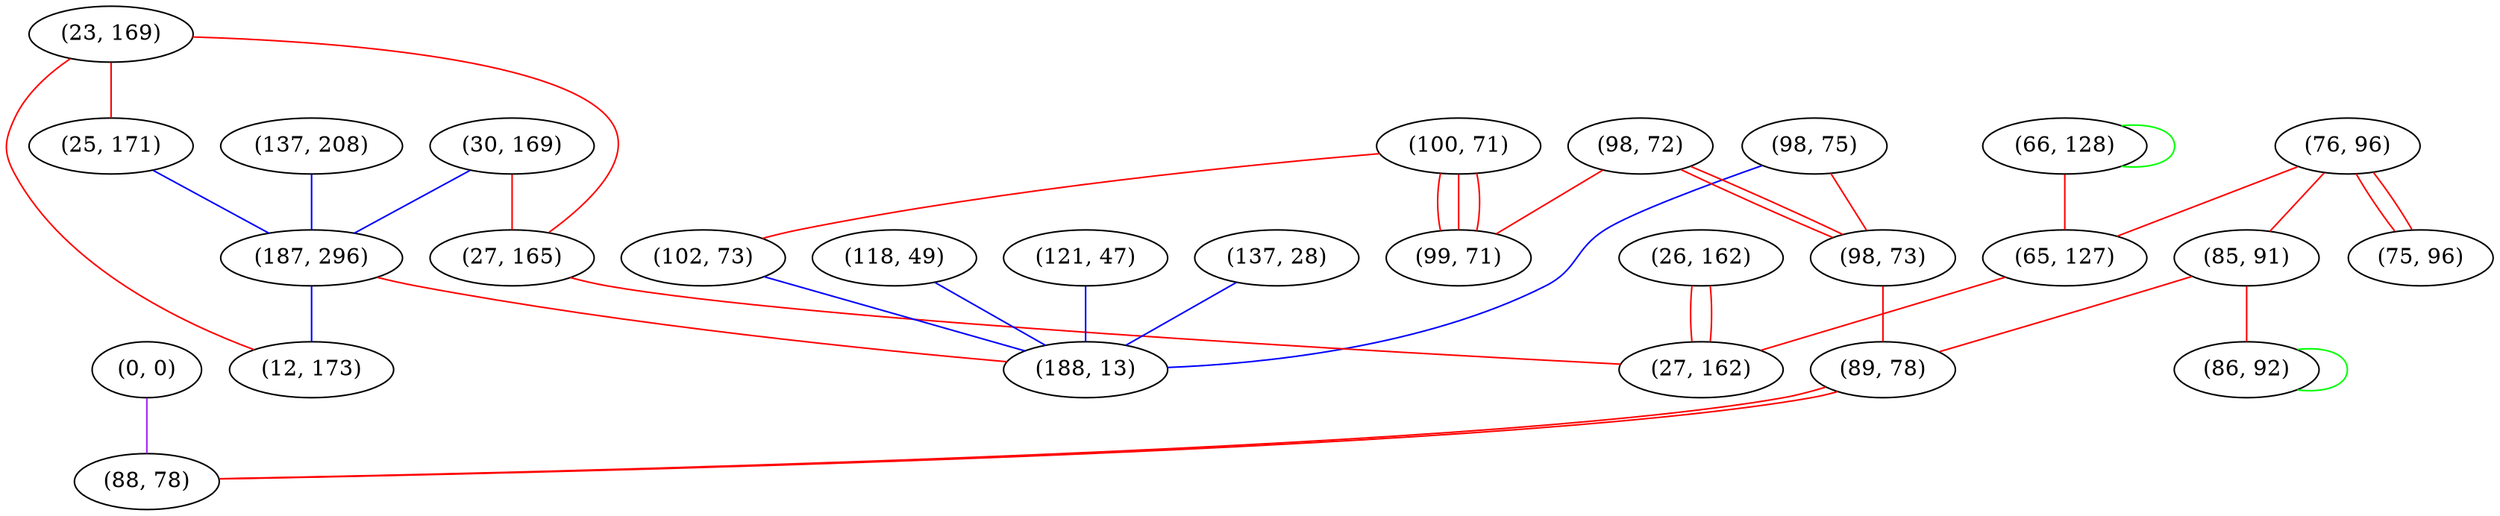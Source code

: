 graph "" {
"(76, 96)";
"(30, 169)";
"(98, 75)";
"(23, 169)";
"(137, 208)";
"(27, 165)";
"(100, 71)";
"(25, 171)";
"(85, 91)";
"(98, 72)";
"(137, 28)";
"(66, 128)";
"(121, 47)";
"(187, 296)";
"(99, 71)";
"(118, 49)";
"(65, 127)";
"(0, 0)";
"(98, 73)";
"(12, 173)";
"(102, 73)";
"(89, 78)";
"(86, 92)";
"(188, 13)";
"(88, 78)";
"(26, 162)";
"(75, 96)";
"(27, 162)";
"(76, 96)" -- "(75, 96)"  [color=red, key=0, weight=1];
"(76, 96)" -- "(75, 96)"  [color=red, key=1, weight=1];
"(76, 96)" -- "(85, 91)"  [color=red, key=0, weight=1];
"(76, 96)" -- "(65, 127)"  [color=red, key=0, weight=1];
"(30, 169)" -- "(187, 296)"  [color=blue, key=0, weight=3];
"(30, 169)" -- "(27, 165)"  [color=red, key=0, weight=1];
"(98, 75)" -- "(188, 13)"  [color=blue, key=0, weight=3];
"(98, 75)" -- "(98, 73)"  [color=red, key=0, weight=1];
"(23, 169)" -- "(12, 173)"  [color=red, key=0, weight=1];
"(23, 169)" -- "(25, 171)"  [color=red, key=0, weight=1];
"(23, 169)" -- "(27, 165)"  [color=red, key=0, weight=1];
"(137, 208)" -- "(187, 296)"  [color=blue, key=0, weight=3];
"(27, 165)" -- "(27, 162)"  [color=red, key=0, weight=1];
"(100, 71)" -- "(99, 71)"  [color=red, key=0, weight=1];
"(100, 71)" -- "(99, 71)"  [color=red, key=1, weight=1];
"(100, 71)" -- "(99, 71)"  [color=red, key=2, weight=1];
"(100, 71)" -- "(102, 73)"  [color=red, key=0, weight=1];
"(25, 171)" -- "(187, 296)"  [color=blue, key=0, weight=3];
"(85, 91)" -- "(86, 92)"  [color=red, key=0, weight=1];
"(85, 91)" -- "(89, 78)"  [color=red, key=0, weight=1];
"(98, 72)" -- "(99, 71)"  [color=red, key=0, weight=1];
"(98, 72)" -- "(98, 73)"  [color=red, key=0, weight=1];
"(98, 72)" -- "(98, 73)"  [color=red, key=1, weight=1];
"(137, 28)" -- "(188, 13)"  [color=blue, key=0, weight=3];
"(66, 128)" -- "(66, 128)"  [color=green, key=0, weight=2];
"(66, 128)" -- "(65, 127)"  [color=red, key=0, weight=1];
"(121, 47)" -- "(188, 13)"  [color=blue, key=0, weight=3];
"(187, 296)" -- "(188, 13)"  [color=red, key=0, weight=1];
"(187, 296)" -- "(12, 173)"  [color=blue, key=0, weight=3];
"(118, 49)" -- "(188, 13)"  [color=blue, key=0, weight=3];
"(65, 127)" -- "(27, 162)"  [color=red, key=0, weight=1];
"(0, 0)" -- "(88, 78)"  [color=purple, key=0, weight=4];
"(98, 73)" -- "(89, 78)"  [color=red, key=0, weight=1];
"(102, 73)" -- "(188, 13)"  [color=blue, key=0, weight=3];
"(89, 78)" -- "(88, 78)"  [color=red, key=0, weight=1];
"(89, 78)" -- "(88, 78)"  [color=red, key=1, weight=1];
"(86, 92)" -- "(86, 92)"  [color=green, key=0, weight=2];
"(26, 162)" -- "(27, 162)"  [color=red, key=0, weight=1];
"(26, 162)" -- "(27, 162)"  [color=red, key=1, weight=1];
}
